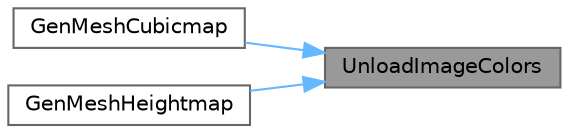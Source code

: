 digraph "UnloadImageColors"
{
 // LATEX_PDF_SIZE
  bgcolor="transparent";
  edge [fontname=Helvetica,fontsize=10,labelfontname=Helvetica,labelfontsize=10];
  node [fontname=Helvetica,fontsize=10,shape=box,height=0.2,width=0.4];
  rankdir="RL";
  Node1 [id="Node000001",label="UnloadImageColors",height=0.2,width=0.4,color="gray40", fillcolor="grey60", style="filled", fontcolor="black",tooltip=" "];
  Node1 -> Node2 [id="edge5_Node000001_Node000002",dir="back",color="steelblue1",style="solid",tooltip=" "];
  Node2 [id="Node000002",label="GenMeshCubicmap",height=0.2,width=0.4,color="grey40", fillcolor="white", style="filled",URL="$_classes_2lib_2rmodels_8c.html#a6067fc98c45102450de11f47d46204e3",tooltip=" "];
  Node1 -> Node3 [id="edge6_Node000001_Node000003",dir="back",color="steelblue1",style="solid",tooltip=" "];
  Node3 [id="Node000003",label="GenMeshHeightmap",height=0.2,width=0.4,color="grey40", fillcolor="white", style="filled",URL="$_classes_2lib_2rmodels_8c.html#ac8b870f6e41a7696348194ecf9935f56",tooltip=" "];
}
